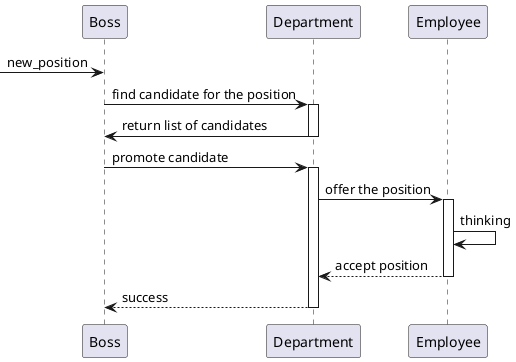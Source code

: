 @startuml
[-> Boss: new_position
Boss -> Department: find candidate for the position
activate Department
Department -> Boss: return list of candidates

deactivate Department

Boss -> Department: promote candidate

activate Department
Department -> Employee : offer the position

activate Employee
Employee -> Employee : thinking
Employee --> Department: accept position
deactivate Employee
Department --> Boss: success

deactivate Department

@enduml